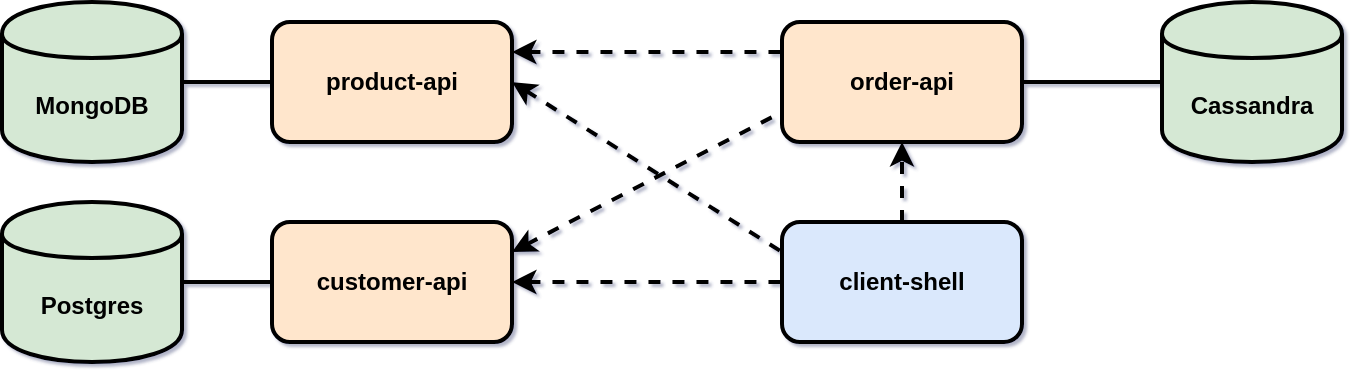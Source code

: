 <mxfile version="13.2.3" type="device"><diagram id="tihDUI8CoKQSEyV6leJJ" name="Page-1"><mxGraphModel dx="786" dy="527" grid="1" gridSize="10" guides="1" tooltips="1" connect="1" arrows="1" fold="1" page="1" pageScale="1" pageWidth="850" pageHeight="1100" math="0" shadow="1"><root><mxCell id="0"/><mxCell id="1" parent="0"/><mxCell id="2bd4Ny6nagKzbPaC9I-k-1" value="product-api" style="rounded=1;whiteSpace=wrap;html=1;strokeWidth=2;fontStyle=1;fillColor=#ffe6cc;strokeColor=#000000;" parent="1" vertex="1"><mxGeometry x="145" y="30" width="120" height="60" as="geometry"/></mxCell><mxCell id="2bd4Ny6nagKzbPaC9I-k-2" value="customer-api" style="rounded=1;whiteSpace=wrap;html=1;strokeWidth=2;fontStyle=1;fillColor=#ffe6cc;strokeColor=#000000;" parent="1" vertex="1"><mxGeometry x="145" y="130" width="120" height="60" as="geometry"/></mxCell><mxCell id="2bd4Ny6nagKzbPaC9I-k-3" value="order-api" style="rounded=1;whiteSpace=wrap;html=1;strokeWidth=2;fontStyle=1;fillColor=#ffe6cc;strokeColor=#000000;" parent="1" vertex="1"><mxGeometry x="400" y="30" width="120" height="60" as="geometry"/></mxCell><mxCell id="2bd4Ny6nagKzbPaC9I-k-4" value="client-shell" style="rounded=1;whiteSpace=wrap;html=1;strokeWidth=2;fontStyle=1;fillColor=#dae8fc;strokeColor=#000000;" parent="1" vertex="1"><mxGeometry x="400" y="130" width="120" height="60" as="geometry"/></mxCell><mxCell id="2bd4Ny6nagKzbPaC9I-k-5" value="MongoDB" style="shape=cylinder;whiteSpace=wrap;html=1;boundedLbl=1;backgroundOutline=1;strokeWidth=2;fontStyle=1;fillColor=#d5e8d4;strokeColor=#000000;" parent="1" vertex="1"><mxGeometry x="10" y="20" width="90" height="80" as="geometry"/></mxCell><mxCell id="2bd4Ny6nagKzbPaC9I-k-7" value="Cassandra&lt;span style=&quot;font-family: &amp;#34;helvetica&amp;#34; , &amp;#34;arial&amp;#34; , sans-serif ; font-size: 0px ; font-weight: 400 ; white-space: nowrap&quot;&gt;%3CmxGraphModel%3E%3Croot%3E%3CmxCell%20id%3D%220%22%2F%3E%3CmxCell%20id%3D%221%22%20parent%3D%220%22%2F%3E%3CmxCell%20id%3D%222%22%20value%3D%22MongoDB%22%20style%3D%22shape%3Dcylinder%3BwhiteSpace%3Dwrap%3Bhtml%3D1%3BboundedLbl%3D1%3BbackgroundOutline%3D1%3BstrokeWidth%3D2%3BfontStyle%3D1%22%20vertex%3D%221%22%20parent%3D%221%22%3E%3CmxGeometry%20x%3D%22110%22%20y%3D%22170%22%20width%3D%2290%22%20height%3D%2280%22%20as%3D%22geometry%22%2F%3E%3C%2FmxCell%3E%3C%2Froot%3E%3C%2FmxGraphModel%3E&lt;/span&gt;" style="shape=cylinder;whiteSpace=wrap;html=1;boundedLbl=1;backgroundOutline=1;strokeWidth=2;fontStyle=1;fillColor=#d5e8d4;strokeColor=#000000;" parent="1" vertex="1"><mxGeometry x="590" y="20" width="90" height="80" as="geometry"/></mxCell><mxCell id="2bd4Ny6nagKzbPaC9I-k-8" value="Postgres" style="shape=cylinder;whiteSpace=wrap;html=1;boundedLbl=1;backgroundOutline=1;strokeWidth=2;fontStyle=1;fillColor=#d5e8d4;strokeColor=#000000;" parent="1" vertex="1"><mxGeometry x="10" y="120" width="90" height="80" as="geometry"/></mxCell><mxCell id="2bd4Ny6nagKzbPaC9I-k-10" value="" style="endArrow=none;html=1;entryX=0;entryY=0.5;entryDx=0;entryDy=0;exitX=1;exitY=0.5;exitDx=0;exitDy=0;strokeWidth=2;" parent="1" source="2bd4Ny6nagKzbPaC9I-k-5" target="2bd4Ny6nagKzbPaC9I-k-1" edge="1"><mxGeometry width="50" height="50" relative="1" as="geometry"><mxPoint x="60" y="220" as="sourcePoint"/><mxPoint x="110" y="170" as="targetPoint"/></mxGeometry></mxCell><mxCell id="2bd4Ny6nagKzbPaC9I-k-11" value="" style="endArrow=none;html=1;entryX=0;entryY=0.5;entryDx=0;entryDy=0;exitX=1;exitY=0.5;exitDx=0;exitDy=0;strokeWidth=2;" parent="1" source="2bd4Ny6nagKzbPaC9I-k-8" target="2bd4Ny6nagKzbPaC9I-k-2" edge="1"><mxGeometry width="50" height="50" relative="1" as="geometry"><mxPoint x="170" y="180" as="sourcePoint"/><mxPoint x="170" y="140" as="targetPoint"/></mxGeometry></mxCell><mxCell id="2bd4Ny6nagKzbPaC9I-k-12" value="" style="endArrow=none;html=1;entryX=1;entryY=0.5;entryDx=0;entryDy=0;strokeWidth=2;exitX=0;exitY=0.5;exitDx=0;exitDy=0;" parent="1" source="2bd4Ny6nagKzbPaC9I-k-7" target="2bd4Ny6nagKzbPaC9I-k-3" edge="1"><mxGeometry width="50" height="50" relative="1" as="geometry"><mxPoint x="360" y="190" as="sourcePoint"/><mxPoint x="360" y="150" as="targetPoint"/></mxGeometry></mxCell><mxCell id="2bd4Ny6nagKzbPaC9I-k-13" value="" style="endArrow=none;startArrow=classic;html=1;strokeWidth=2;exitX=1;exitY=0.5;exitDx=0;exitDy=0;entryX=0;entryY=0.5;entryDx=0;entryDy=0;dashed=1;endFill=0;" parent="1" source="2bd4Ny6nagKzbPaC9I-k-2" target="2bd4Ny6nagKzbPaC9I-k-4" edge="1"><mxGeometry width="50" height="50" relative="1" as="geometry"><mxPoint x="320" y="180" as="sourcePoint"/><mxPoint x="370" y="130" as="targetPoint"/></mxGeometry></mxCell><mxCell id="2bd4Ny6nagKzbPaC9I-k-14" value="" style="endArrow=none;startArrow=classic;html=1;strokeWidth=2;exitX=1;exitY=0.5;exitDx=0;exitDy=0;entryX=0;entryY=0.25;entryDx=0;entryDy=0;dashed=1;endFill=0;" parent="1" source="2bd4Ny6nagKzbPaC9I-k-1" target="2bd4Ny6nagKzbPaC9I-k-4" edge="1"><mxGeometry width="50" height="50" relative="1" as="geometry"><mxPoint x="340" y="140" as="sourcePoint"/><mxPoint x="390" y="90" as="targetPoint"/></mxGeometry></mxCell><mxCell id="2bd4Ny6nagKzbPaC9I-k-15" value="" style="endArrow=classic;startArrow=none;html=1;strokeWidth=2;entryX=0.5;entryY=1;entryDx=0;entryDy=0;exitX=0.5;exitY=0;exitDx=0;exitDy=0;dashed=1;endFill=1;startFill=0;" parent="1" source="2bd4Ny6nagKzbPaC9I-k-4" target="2bd4Ny6nagKzbPaC9I-k-3" edge="1"><mxGeometry width="50" height="50" relative="1" as="geometry"><mxPoint x="440" y="150" as="sourcePoint"/><mxPoint x="490" y="100" as="targetPoint"/></mxGeometry></mxCell><mxCell id="2bd4Ny6nagKzbPaC9I-k-16" value="" style="endArrow=none;startArrow=classic;html=1;strokeWidth=2;exitX=1;exitY=0.25;exitDx=0;exitDy=0;entryX=0;entryY=0.25;entryDx=0;entryDy=0;dashed=1;endFill=0;" parent="1" source="2bd4Ny6nagKzbPaC9I-k-1" target="2bd4Ny6nagKzbPaC9I-k-3" edge="1"><mxGeometry width="50" height="50" relative="1" as="geometry"><mxPoint x="275" y="70" as="sourcePoint"/><mxPoint x="410" y="155" as="targetPoint"/></mxGeometry></mxCell><mxCell id="2bd4Ny6nagKzbPaC9I-k-17" value="" style="endArrow=none;startArrow=classic;html=1;strokeWidth=2;exitX=1;exitY=0.25;exitDx=0;exitDy=0;entryX=0;entryY=0.75;entryDx=0;entryDy=0;dashed=1;endFill=0;" parent="1" source="2bd4Ny6nagKzbPaC9I-k-2" target="2bd4Ny6nagKzbPaC9I-k-3" edge="1"><mxGeometry width="50" height="50" relative="1" as="geometry"><mxPoint x="275" y="55" as="sourcePoint"/><mxPoint x="410" y="55" as="targetPoint"/></mxGeometry></mxCell></root></mxGraphModel></diagram></mxfile>